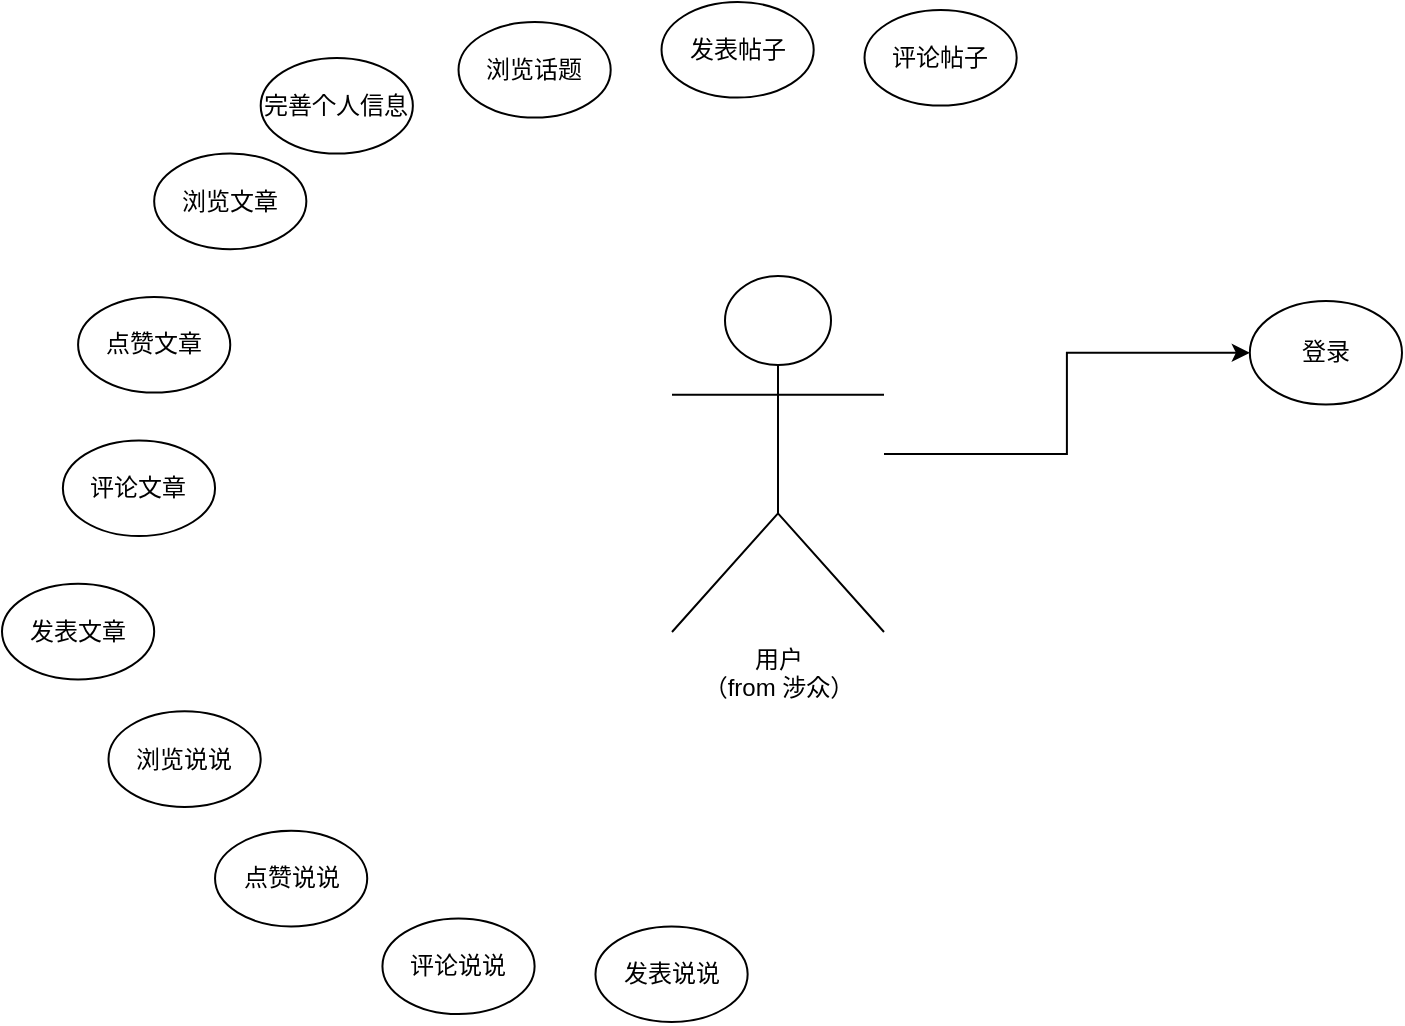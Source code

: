 <mxfile version="10.5.3" type="github"><diagram id="4drA4_VL7PKuh3zebIWI" name="Page-1"><mxGraphModel dx="994" dy="796" grid="1" gridSize="10" guides="1" tooltips="1" connect="1" arrows="1" fold="1" page="1" pageScale="1" pageWidth="3000" pageHeight="1169" math="0" shadow="0"><root><mxCell id="0"/><mxCell id="1" parent="0"/><mxCell id="qtiZKB6e6Ri6IMa2meDh-1" value="用户&lt;br&gt;（from 涉众）&lt;br&gt;" style="shape=umlActor;verticalLabelPosition=bottom;labelBackgroundColor=#ffffff;verticalAlign=top;html=1;" parent="1" vertex="1"><mxGeometry x="455" y="317" width="106" height="178" as="geometry"/></mxCell><mxCell id="qtiZKB6e6Ri6IMa2meDh-5" value="登录" style="ellipse;whiteSpace=wrap;html=1;" parent="1" vertex="1"><mxGeometry x="743.913" y="329.472" width="76.087" height="51.789" as="geometry"/></mxCell><mxCell id="qtiZKB6e6Ri6IMa2meDh-9" style="edgeStyle=orthogonalEdgeStyle;rounded=0;orthogonalLoop=1;jettySize=auto;html=1;" parent="1" source="qtiZKB6e6Ri6IMa2meDh-1" target="qtiZKB6e6Ri6IMa2meDh-5" edge="1"><mxGeometry relative="1" as="geometry"/></mxCell><mxCell id="qtiZKB6e6Ri6IMa2meDh-6" value="浏览话题" style="ellipse;whiteSpace=wrap;html=1;" parent="1" vertex="1"><mxGeometry x="348.261" y="190" width="76.087" height="47.805" as="geometry"/></mxCell><mxCell id="04boINX6uevTV2_hWLfY-1" value="浏览文章" style="ellipse;whiteSpace=wrap;html=1;" vertex="1" parent="1"><mxGeometry x="196.087" y="255.772" width="76.087" height="47.805" as="geometry"/></mxCell><mxCell id="04boINX6uevTV2_hWLfY-2" value="点赞文章" style="ellipse;whiteSpace=wrap;html=1;" vertex="1" parent="1"><mxGeometry x="158.043" y="327.48" width="76.087" height="47.805" as="geometry"/></mxCell><mxCell id="04boINX6uevTV2_hWLfY-3" value="完善个人信息" style="ellipse;whiteSpace=wrap;html=1;" vertex="1" parent="1"><mxGeometry x="249.348" y="207.967" width="76.087" height="47.805" as="geometry"/></mxCell><mxCell id="04boINX6uevTV2_hWLfY-4" value="评论文章" style="ellipse;whiteSpace=wrap;html=1;" vertex="1" parent="1"><mxGeometry x="150.435" y="399.187" width="76.087" height="47.805" as="geometry"/></mxCell><mxCell id="04boINX6uevTV2_hWLfY-5" value="发表文章" style="ellipse;whiteSpace=wrap;html=1;" vertex="1" parent="1"><mxGeometry x="120" y="470.894" width="76.087" height="47.805" as="geometry"/></mxCell><mxCell id="04boINX6uevTV2_hWLfY-6" value="点赞说说" style="ellipse;whiteSpace=wrap;html=1;" vertex="1" parent="1"><mxGeometry x="226.522" y="594.39" width="76.087" height="47.805" as="geometry"/></mxCell><mxCell id="04boINX6uevTV2_hWLfY-7" value="浏览说说" style="ellipse;whiteSpace=wrap;html=1;" vertex="1" parent="1"><mxGeometry x="173.261" y="534.634" width="76.087" height="47.805" as="geometry"/></mxCell><mxCell id="04boINX6uevTV2_hWLfY-8" value="评论说说" style="ellipse;whiteSpace=wrap;html=1;" vertex="1" parent="1"><mxGeometry x="310.217" y="638.211" width="76.087" height="47.805" as="geometry"/></mxCell><mxCell id="04boINX6uevTV2_hWLfY-9" value="发表说说" style="ellipse;whiteSpace=wrap;html=1;" vertex="1" parent="1"><mxGeometry x="416.739" y="642.195" width="76.087" height="47.805" as="geometry"/></mxCell><mxCell id="04boINX6uevTV2_hWLfY-12" value="发表帖子" style="ellipse;whiteSpace=wrap;html=1;" vertex="1" parent="1"><mxGeometry x="449.761" y="180" width="76.087" height="47.805" as="geometry"/></mxCell><mxCell id="04boINX6uevTV2_hWLfY-13" value="评论帖子" style="ellipse;whiteSpace=wrap;html=1;" vertex="1" parent="1"><mxGeometry x="551.261" y="184" width="76.087" height="47.805" as="geometry"/></mxCell></root></mxGraphModel></diagram></mxfile>